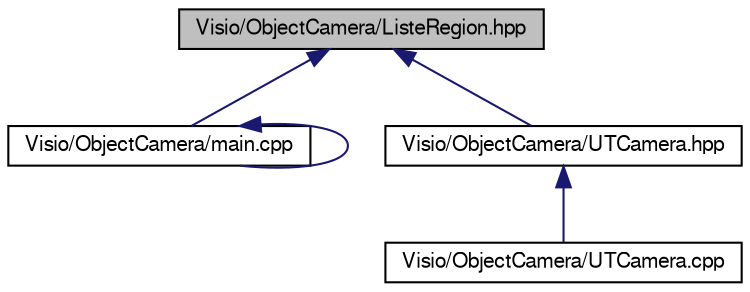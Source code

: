 digraph G
{
  edge [fontname="FreeSans",fontsize="10",labelfontname="FreeSans",labelfontsize="10"];
  node [fontname="FreeSans",fontsize="10",shape=record];
  Node1 [label="Visio/ObjectCamera/ListeRegion.hpp",height=0.2,width=0.4,color="black", fillcolor="grey75", style="filled" fontcolor="black"];
  Node1 -> Node2 [dir=back,color="midnightblue",fontsize="10",style="solid",fontname="FreeSans"];
  Node2 [label="Visio/ObjectCamera/main.cpp",height=0.2,width=0.4,color="black", fillcolor="white", style="filled",URL="$main_8cpp.html"];
  Node2 -> Node2 [dir=back,color="midnightblue",fontsize="10",style="solid",fontname="FreeSans"];
  Node1 -> Node3 [dir=back,color="midnightblue",fontsize="10",style="solid",fontname="FreeSans"];
  Node3 [label="Visio/ObjectCamera/UTCamera.hpp",height=0.2,width=0.4,color="black", fillcolor="white", style="filled",URL="$_u_t_camera_8hpp.html"];
  Node3 -> Node4 [dir=back,color="midnightblue",fontsize="10",style="solid",fontname="FreeSans"];
  Node4 [label="Visio/ObjectCamera/UTCamera.cpp",height=0.2,width=0.4,color="black", fillcolor="white", style="filled",URL="$_u_t_camera_8cpp.html"];
}
